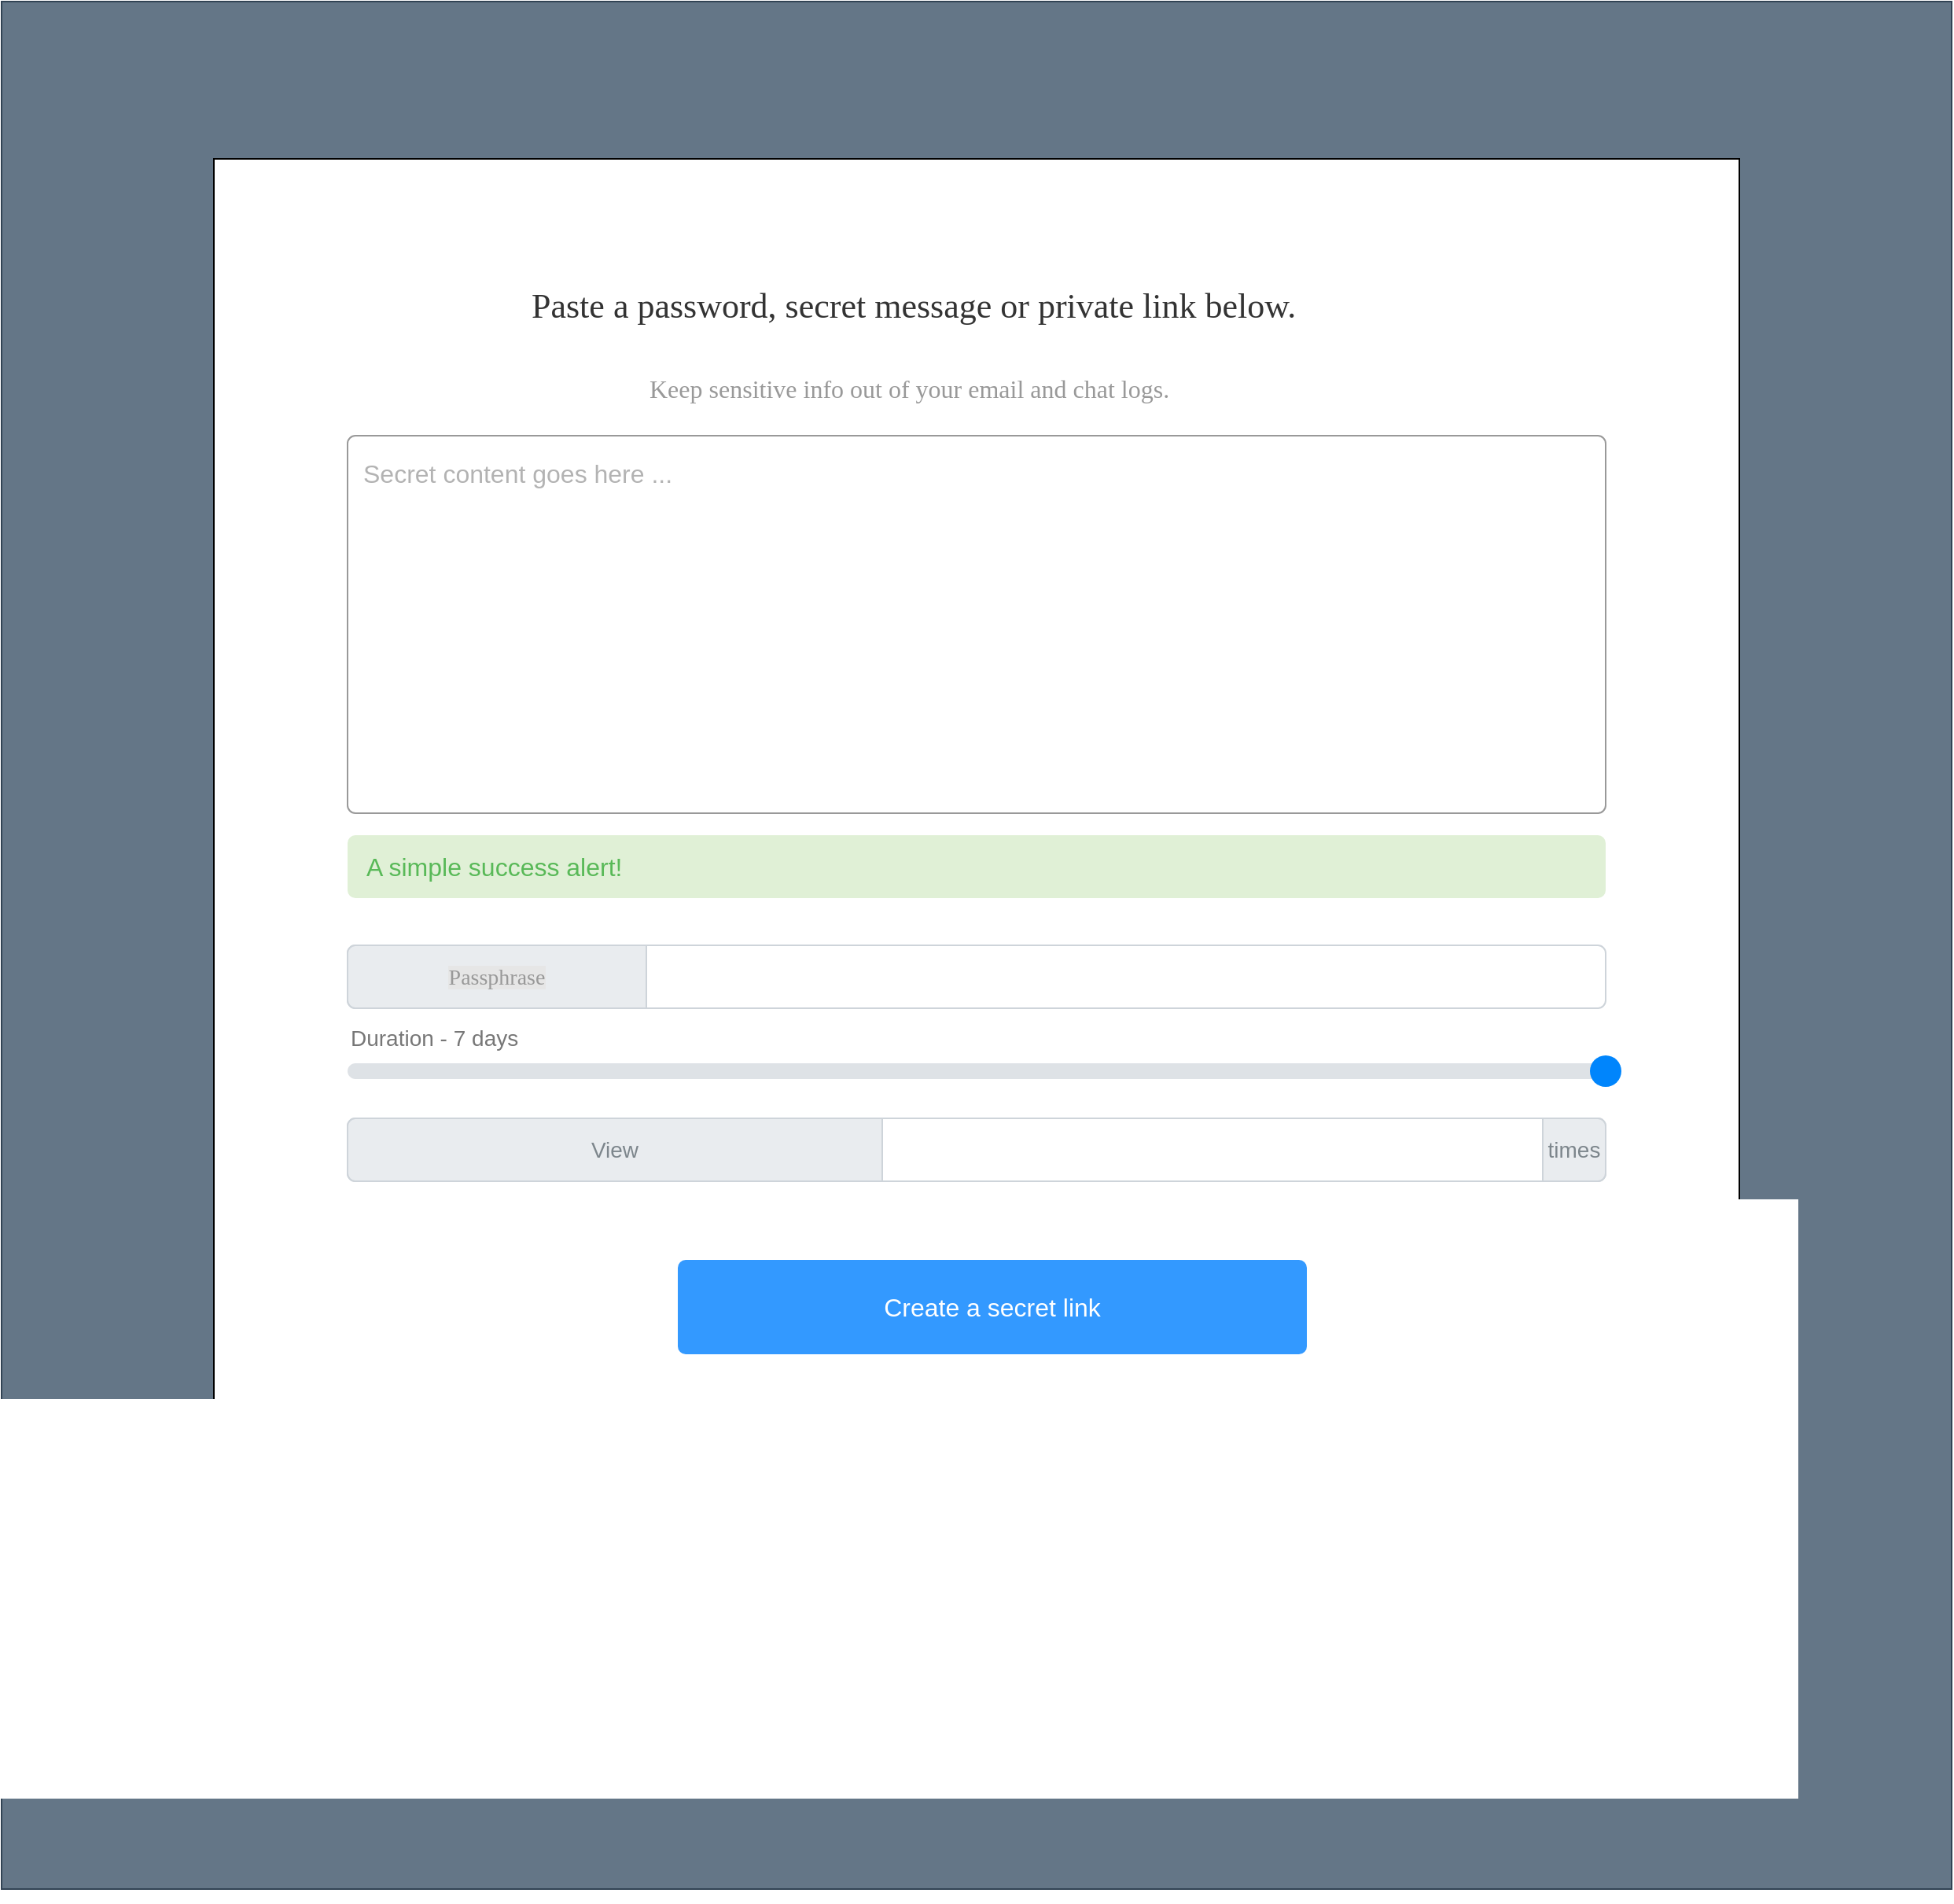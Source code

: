 <mxfile version="14.6.2" type="github">
  <diagram name="Page-1" id="c9db0220-8083-56f3-ca83-edcdcd058819">
    <mxGraphModel dx="2062" dy="1123" grid="1" gridSize="10" guides="1" tooltips="1" connect="1" arrows="1" fold="1" page="1" pageScale="1.5" pageWidth="826" pageHeight="1169" background="#ffffff" math="0" shadow="0">
      <root>
        <mxCell id="0" style=";html=1;" />
        <mxCell id="1" style=";html=1;" parent="0" />
        <mxCell id="yWFT4_Iqz4xB_hYSVHi7-3" value="" style="rounded=0;whiteSpace=wrap;html=1;fillColor=#647687;strokeColor=#314354;fontColor=#ffffff;" vertex="1" parent="1">
          <mxGeometry width="1240" height="1200" as="geometry" />
        </mxCell>
        <mxCell id="yWFT4_Iqz4xB_hYSVHi7-2" value="" style="rounded=0;whiteSpace=wrap;html=1;" vertex="1" parent="1">
          <mxGeometry x="135" y="100" width="970" height="920" as="geometry" />
        </mxCell>
        <mxCell id="3d76a8aef4d5c911-23" value="&lt;p class=&quot;lead&quot; style=&quot;margin: 0px 0px 20px ; line-height: 1 ; font-family: &amp;#34;georgia&amp;#34; , serif ; text-align: center ; background-color: rgb(255 , 255 , 255)&quot;&gt;Keep sensitive info out of your email and chat logs.&lt;/p&gt;&lt;form id=&quot;createSecret&quot; method=&quot;post&quot; autocomplete=&quot;off&quot; action=&quot;https://onetimesecret.com/&quot; class=&quot;form-horizontal&quot; style=&quot;margin: 0px 0px 20px ; font-family: &amp;#34;georgia&amp;#34; , serif ; background-color: rgb(255 , 255 , 255)&quot;&gt;&lt;fieldset style=&quot;padding: 0px ; margin: 0px ; border-width: 0px&quot;&gt;&lt;/fieldset&gt;&lt;/form&gt;" style="html=1;shadow=0;dashed=0;shape=mxgraph.bootstrap.rect;strokeColor=none;fillColor=none;fontColor=#999999;align=left;spacingLeft=5;whiteSpace=wrap;rounded=0;fontSize=16;" parent="1" vertex="1">
          <mxGeometry x="405" y="236" width="430" height="40" as="geometry" />
        </mxCell>
        <mxCell id="3d76a8aef4d5c911-24" value="&lt;font color=&quot;#b3b3b3&quot; style=&quot;font-size: 16px&quot;&gt;Secret content goes here ...&lt;/font&gt;" style="html=1;shadow=0;dashed=0;shape=mxgraph.bootstrap.rrect;rSize=5;fontSize=12;align=left;spacing=10;verticalAlign=top;whiteSpace=wrap;rounded=0;strokeColor=#999999;rounded=0;" parent="1" vertex="1">
          <mxGeometry x="220" y="276" width="800" height="240" as="geometry" />
        </mxCell>
        <mxCell id="TcsX-7yYpZJhRPJzNlK1-1" value="&lt;h1 class=&quot;&quot; style=&quot;margin: 0px 0px 6px ; font-family: &amp;#34;georgia&amp;#34; , serif ; font-weight: normal ; line-height: 1 ; color: rgb(51 , 51 , 51) ; font-size: 22px ; text-align: center ; background-color: rgb(255 , 255 , 255)&quot;&gt;Paste a password, secret message or private link below.&lt;/h1&gt;&lt;div&gt;&lt;br&gt;&lt;/div&gt;" style="html=1;shadow=0;dashed=0;shape=mxgraph.bootstrap.rect;strokeColor=none;fillColor=none;fontColor=#999999;align=left;spacingLeft=5;whiteSpace=wrap;rounded=0;strokeWidth=1;fontSize=24;" parent="1" vertex="1">
          <mxGeometry x="330" y="186" width="600" height="50" as="geometry" />
        </mxCell>
        <mxCell id="TcsX-7yYpZJhRPJzNlK1-18" value="A simple success alert!" style="html=1;shadow=0;dashed=0;shape=mxgraph.bootstrap.rrect;rSize=5;strokeColor=none;strokeWidth=1;fillColor=#E0F0D6;fontColor=#59B958;whiteSpace=wrap;align=left;verticalAlign=middle;spacingLeft=10;rounded=0;glass=0;sketch=0;fontSize=16;" parent="1" vertex="1">
          <mxGeometry x="220" y="530" width="800" height="40" as="geometry" />
        </mxCell>
        <mxCell id="TcsX-7yYpZJhRPJzNlK1-24" value="" style="html=1;shadow=0;dashed=0;shape=mxgraph.bootstrap.rrect;rSize=5;strokeColor=#CED4DA;html=1;whiteSpace=wrap;fillColor=#FFFFFF;fontColor=#7D868C;align=left;spacing=15;spacingLeft=40;fontSize=14;rounded=1;glass=0;sketch=0;" parent="1" vertex="1">
          <mxGeometry x="220" y="600" width="800" height="40" as="geometry" />
        </mxCell>
        <mxCell id="TcsX-7yYpZJhRPJzNlK1-25" value="&lt;span style=&quot;color: rgb(153 , 153 , 153) ; font-family: &amp;#34;georgia&amp;#34; , serif ; text-align: right ; background-color: rgb(230 , 230 , 230)&quot;&gt;Passphrase&lt;/span&gt;" style="html=1;shadow=0;dashed=0;shape=mxgraph.bootstrap.leftButton;strokeColor=inherit;gradientColor=inherit;fontColor=inherit;fillColor=#E9ECEF;rSize=5;perimeter=none;whiteSpace=wrap;resizeHeight=1;fontSize=14;" parent="TcsX-7yYpZJhRPJzNlK1-24" vertex="1">
          <mxGeometry width="190" height="40" as="geometry" />
        </mxCell>
        <mxCell id="TcsX-7yYpZJhRPJzNlK1-26" value="" style="html=1;shadow=0;dashed=0;shape=mxgraph.bootstrap.rrect;rSize=5;strokeColor=#CED4DA;html=1;whiteSpace=wrap;fillColor=#FFFFFF;fontColor=#7D868C;align=left;spacing=15;spacingLeft=40;fontSize=14;rounded=1;glass=0;sketch=0;" parent="1" vertex="1">
          <mxGeometry x="220" y="710" width="800" height="40" as="geometry" />
        </mxCell>
        <mxCell id="TcsX-7yYpZJhRPJzNlK1-27" value="View" style="html=1;shadow=0;dashed=0;shape=mxgraph.bootstrap.leftButton;strokeColor=inherit;gradientColor=inherit;fontColor=inherit;fillColor=#E9ECEF;rSize=5;perimeter=none;whiteSpace=wrap;resizeHeight=1;fontSize=14;" parent="TcsX-7yYpZJhRPJzNlK1-26" vertex="1">
          <mxGeometry width="340" height="40" as="geometry" />
        </mxCell>
        <mxCell id="TcsX-7yYpZJhRPJzNlK1-28" value="times" style="html=1;shadow=0;dashed=0;shape=mxgraph.bootstrap.rightButton;strokeColor=inherit;gradientColor=inherit;fontColor=inherit;fillColor=#E9ECEF;rSize=5;perimeter=none;whiteSpace=wrap;resizeHeight=1;fontSize=14;" parent="TcsX-7yYpZJhRPJzNlK1-26" vertex="1">
          <mxGeometry x="1" width="40" height="40" relative="1" as="geometry">
            <mxPoint x="-40" as="offset" />
          </mxGeometry>
        </mxCell>
        <mxCell id="TcsX-7yYpZJhRPJzNlK1-31" value="Duration - 7 days" style="html=1;shadow=0;dashed=0;shape=mxgraph.bootstrap.rangeInput;dx=1;strokeColor=#0085FC;fillColor=#DEE2E6;fontColor=#777777;whiteSpace=wrap;align=left;verticalAlign=bottom;fontStyle=0;fontSize=14;labelPosition=center;verticalLabelPosition=top;rounded=1;glass=0;sketch=0;" parent="1" vertex="1">
          <mxGeometry x="220" y="670" width="800" height="20" as="geometry" />
        </mxCell>
        <mxCell id="TcsX-7yYpZJhRPJzNlK1-32" value="Create a secret link" style="html=1;shadow=0;dashed=0;shape=mxgraph.bootstrap.rrect;rSize=5;strokeColor=none;strokeWidth=1;fontColor=#FFFFFF;whiteSpace=wrap;align=center;verticalAlign=middle;spacingLeft=0;fontStyle=0;fontSize=16;spacing=5;rounded=1;glass=0;sketch=0;fillColor=#3399FF;" parent="1" vertex="1">
          <mxGeometry x="430" y="800" width="400" height="60" as="geometry" />
        </mxCell>
        <mxCell id="yWFT4_Iqz4xB_hYSVHi7-4" style="edgeStyle=orthogonalEdgeStyle;rounded=0;orthogonalLoop=1;jettySize=auto;html=1;exitX=0.5;exitY=1;exitDx=0;exitDy=0;" edge="1" parent="1" source="yWFT4_Iqz4xB_hYSVHi7-3" target="yWFT4_Iqz4xB_hYSVHi7-3">
          <mxGeometry relative="1" as="geometry" />
        </mxCell>
      </root>
    </mxGraphModel>
  </diagram>
</mxfile>
